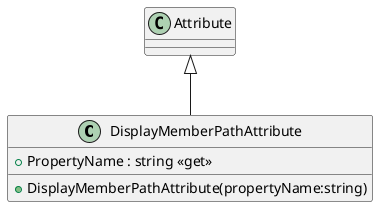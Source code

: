 @startuml
class DisplayMemberPathAttribute {
    + PropertyName : string <<get>>
    + DisplayMemberPathAttribute(propertyName:string)
}
Attribute <|-- DisplayMemberPathAttribute
@enduml
